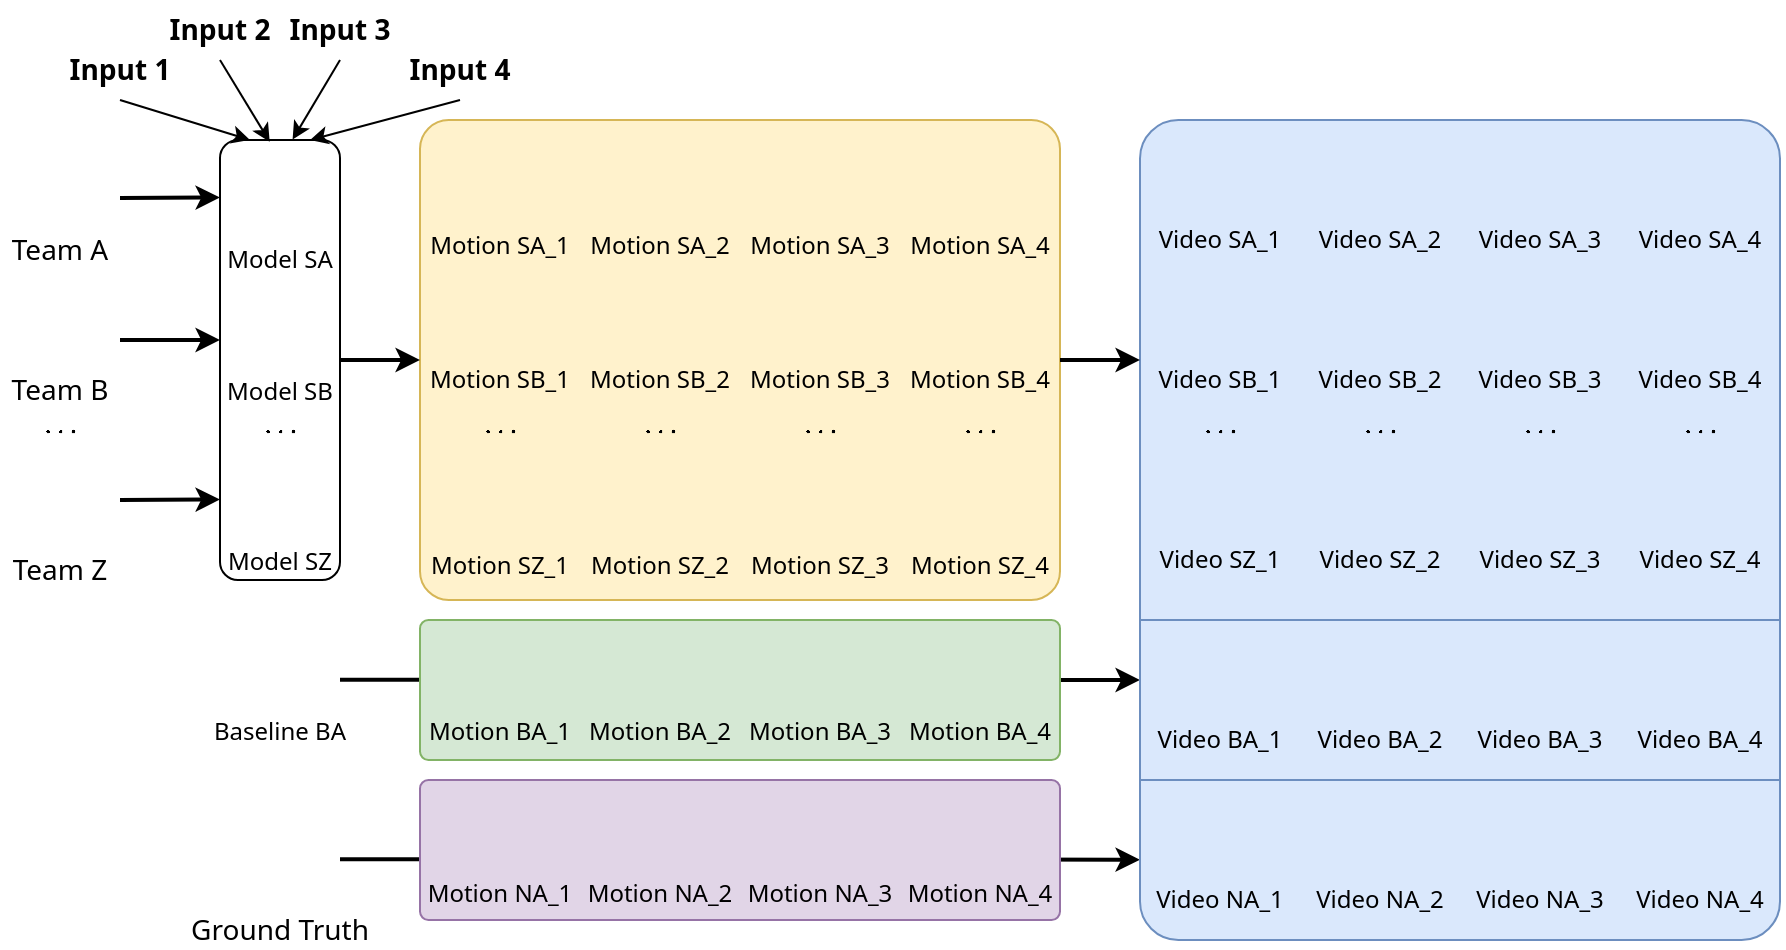 <mxfile version="25.0.2">
  <diagram id="prtHgNgQTEPvFCAcTncT" name="Page-1">
    <mxGraphModel dx="1012" dy="705" grid="1" gridSize="10" guides="1" tooltips="1" connect="1" arrows="1" fold="1" page="1" pageScale="1" pageWidth="827" pageHeight="1169" math="1" shadow="0">
      <root>
        <mxCell id="0" />
        <mxCell id="1" parent="0" />
        <mxCell id="5VzwvR6IlPoUBpg0wjEP-75" value="" style="endArrow=classic;html=1;rounded=0;strokeWidth=2;fontFamily=Segoe UI;entryX=0;entryY=0.902;entryDx=0;entryDy=0;entryPerimeter=0;" parent="1" target="5VzwvR6IlPoUBpg0wjEP-76" edge="1">
          <mxGeometry x="-0.143" width="50" height="50" relative="1" as="geometry">
            <mxPoint x="200" y="519.58" as="sourcePoint" />
            <mxPoint x="590" y="520" as="targetPoint" />
            <mxPoint as="offset" />
          </mxGeometry>
        </mxCell>
        <mxCell id="5VzwvR6IlPoUBpg0wjEP-144" value="" style="rounded=1;whiteSpace=wrap;html=1;arcSize=6;fillColor=#e1d5e7;strokeColor=#9673a6;fontFamily=Segoe UI;" parent="1" vertex="1">
          <mxGeometry x="240" y="480" width="320" height="70" as="geometry" />
        </mxCell>
        <mxCell id="5VzwvR6IlPoUBpg0wjEP-74" value="" style="endArrow=classic;html=1;rounded=0;strokeWidth=2;fontFamily=Segoe UI;entryX=0;entryY=0.683;entryDx=0;entryDy=0;entryPerimeter=0;" parent="1" target="5VzwvR6IlPoUBpg0wjEP-76" edge="1">
          <mxGeometry x="-0.143" width="50" height="50" relative="1" as="geometry">
            <mxPoint x="200" y="429.82" as="sourcePoint" />
            <mxPoint x="580" y="430" as="targetPoint" />
            <mxPoint as="offset" />
          </mxGeometry>
        </mxCell>
        <mxCell id="5VzwvR6IlPoUBpg0wjEP-143" value="" style="rounded=1;whiteSpace=wrap;html=1;arcSize=6;fillColor=#d5e8d4;strokeColor=#82b366;fontFamily=Segoe UI;" parent="1" vertex="1">
          <mxGeometry x="240" y="400" width="320" height="70" as="geometry" />
        </mxCell>
        <mxCell id="5VzwvR6IlPoUBpg0wjEP-76" value="" style="rounded=1;whiteSpace=wrap;html=1;arcSize=6;fillColor=#dae8fc;strokeColor=#6c8ebf;fontFamily=Segoe UI;fontColor=default;labelBackgroundColor=none;" parent="1" vertex="1">
          <mxGeometry x="600" y="150" width="320" height="410" as="geometry" />
        </mxCell>
        <mxCell id="5VzwvR6IlPoUBpg0wjEP-42" value="" style="rounded=1;whiteSpace=wrap;html=1;arcSize=6;fillColor=#fff2cc;strokeColor=#d6b656;fontFamily=Segoe UI;" parent="1" vertex="1">
          <mxGeometry x="240" y="150" width="320" height="240" as="geometry" />
        </mxCell>
        <mxCell id="5VzwvR6IlPoUBpg0wjEP-2" value="Team A" style="shape=image;verticalLabelPosition=bottom;labelBackgroundColor=default;verticalAlign=top;aspect=fixed;imageAspect=0;image=https://s3.amazonaws.com/media-p.slid.es/uploads/2448908/images/11365151/pasted-from-clipboard.png;fontFamily=Segoe UI;fontSize=14;" parent="1" vertex="1">
          <mxGeometry x="40" y="160" width="40" height="40" as="geometry" />
        </mxCell>
        <mxCell id="5VzwvR6IlPoUBpg0wjEP-3" value="Team B" style="shape=image;verticalLabelPosition=bottom;labelBackgroundColor=default;verticalAlign=top;aspect=fixed;imageAspect=0;image=https://s3.amazonaws.com/media-p.slid.es/uploads/2448908/images/11365151/pasted-from-clipboard.png;fontFamily=Segoe UI;fontSize=14;" parent="1" vertex="1">
          <mxGeometry x="40" y="230" width="40" height="40" as="geometry" />
        </mxCell>
        <mxCell id="5VzwvR6IlPoUBpg0wjEP-4" value="Team Z" style="shape=image;verticalLabelPosition=bottom;labelBackgroundColor=default;verticalAlign=top;aspect=fixed;imageAspect=0;image=https://s3.amazonaws.com/media-p.slid.es/uploads/2448908/images/11365151/pasted-from-clipboard.png;fontFamily=Segoe UI;fontSize=14;" parent="1" vertex="1">
          <mxGeometry x="40" y="320" width="40" height="40" as="geometry" />
        </mxCell>
        <mxCell id="5VzwvR6IlPoUBpg0wjEP-5" value="Input 1" style="text;html=1;align=center;verticalAlign=middle;whiteSpace=wrap;rounded=0;fontSize=14;fontFamily=Segoe UI;fontStyle=1" parent="1" vertex="1">
          <mxGeometry x="60" y="110" width="60" height="30" as="geometry" />
        </mxCell>
        <mxCell id="5VzwvR6IlPoUBpg0wjEP-6" value="Input 2" style="text;html=1;align=center;verticalAlign=middle;whiteSpace=wrap;rounded=0;fontSize=14;fontFamily=Segoe UI;fontStyle=1" parent="1" vertex="1">
          <mxGeometry x="110" y="90" width="60" height="30" as="geometry" />
        </mxCell>
        <mxCell id="5VzwvR6IlPoUBpg0wjEP-7" value="Input 3" style="text;html=1;align=center;verticalAlign=middle;whiteSpace=wrap;rounded=0;fontSize=14;fontFamily=Segoe UI;fontStyle=1" parent="1" vertex="1">
          <mxGeometry x="170" y="90" width="60" height="30" as="geometry" />
        </mxCell>
        <mxCell id="5VzwvR6IlPoUBpg0wjEP-9" value="Input 4" style="text;html=1;align=center;verticalAlign=middle;whiteSpace=wrap;rounded=0;fontSize=14;fontFamily=Segoe UI;fontStyle=1" parent="1" vertex="1">
          <mxGeometry x="230" y="110" width="60" height="30" as="geometry" />
        </mxCell>
        <mxCell id="5VzwvR6IlPoUBpg0wjEP-12" value="" style="rounded=1;whiteSpace=wrap;html=1;fontFamily=Segoe UI;" parent="1" vertex="1">
          <mxGeometry x="140" y="160" width="60" height="220" as="geometry" />
        </mxCell>
        <mxCell id="5VzwvR6IlPoUBpg0wjEP-10" value="Model SA" style="shape=image;verticalLabelPosition=bottom;labelBackgroundColor=none;verticalAlign=top;aspect=fixed;imageAspect=0;image=https://s3.amazonaws.com/media-p.slid.es/uploads/2448908/images/11365160/pasted-from-clipboard.png;spacingTop=-8;fontFamily=Segoe UI;" parent="1" vertex="1">
          <mxGeometry x="145" y="164" width="50" height="50" as="geometry" />
        </mxCell>
        <mxCell id="5VzwvR6IlPoUBpg0wjEP-13" value="Model SB" style="shape=image;verticalLabelPosition=bottom;labelBackgroundColor=none;verticalAlign=top;aspect=fixed;imageAspect=0;image=https://s3.amazonaws.com/media-p.slid.es/uploads/2448908/images/11365160/pasted-from-clipboard.png;spacingTop=-8;fontFamily=Segoe UI;" parent="1" vertex="1">
          <mxGeometry x="145" y="230" width="50" height="50" as="geometry" />
        </mxCell>
        <mxCell id="5VzwvR6IlPoUBpg0wjEP-14" value="Model SZ" style="shape=image;verticalLabelPosition=bottom;labelBackgroundColor=none;verticalAlign=top;aspect=fixed;imageAspect=0;image=https://s3.amazonaws.com/media-p.slid.es/uploads/2448908/images/11365160/pasted-from-clipboard.png;fontColor=default;spacingTop=-8;fontFamily=Segoe UI;fontSize=12;" parent="1" vertex="1">
          <mxGeometry x="145" y="315" width="50" height="50" as="geometry" />
        </mxCell>
        <mxCell id="5VzwvR6IlPoUBpg0wjEP-15" value="" style="endArrow=classic;html=1;rounded=0;entryX=0.25;entryY=0;entryDx=0;entryDy=0;exitX=0.5;exitY=1;exitDx=0;exitDy=0;fontFamily=Segoe UI;" parent="1" source="5VzwvR6IlPoUBpg0wjEP-5" target="5VzwvR6IlPoUBpg0wjEP-12" edge="1">
          <mxGeometry width="50" height="50" relative="1" as="geometry">
            <mxPoint x="110" y="130" as="sourcePoint" />
            <mxPoint x="170" y="159" as="targetPoint" />
          </mxGeometry>
        </mxCell>
        <mxCell id="5VzwvR6IlPoUBpg0wjEP-16" value="" style="endArrow=classic;html=1;rounded=0;exitX=0.5;exitY=1;exitDx=0;exitDy=0;entryX=0.414;entryY=0.004;entryDx=0;entryDy=0;entryPerimeter=0;fontFamily=Segoe UI;" parent="1" source="5VzwvR6IlPoUBpg0wjEP-6" target="5VzwvR6IlPoUBpg0wjEP-12" edge="1">
          <mxGeometry width="50" height="50" relative="1" as="geometry">
            <mxPoint x="120" y="140" as="sourcePoint" />
            <mxPoint x="170" y="160" as="targetPoint" />
          </mxGeometry>
        </mxCell>
        <mxCell id="5VzwvR6IlPoUBpg0wjEP-17" value="" style="endArrow=classic;html=1;rounded=0;entryX=0.605;entryY=-0.001;entryDx=0;entryDy=0;exitX=0.5;exitY=1;exitDx=0;exitDy=0;entryPerimeter=0;fontFamily=Segoe UI;" parent="1" source="5VzwvR6IlPoUBpg0wjEP-7" target="5VzwvR6IlPoUBpg0wjEP-12" edge="1">
          <mxGeometry width="50" height="50" relative="1" as="geometry">
            <mxPoint x="180" y="140" as="sourcePoint" />
            <mxPoint x="180" y="170" as="targetPoint" />
          </mxGeometry>
        </mxCell>
        <mxCell id="5VzwvR6IlPoUBpg0wjEP-18" value="" style="endArrow=classic;html=1;rounded=0;entryX=0.75;entryY=0;entryDx=0;entryDy=0;exitX=0.5;exitY=1;exitDx=0;exitDy=0;fontFamily=Segoe UI;" parent="1" source="5VzwvR6IlPoUBpg0wjEP-9" target="5VzwvR6IlPoUBpg0wjEP-12" edge="1">
          <mxGeometry width="50" height="50" relative="1" as="geometry">
            <mxPoint x="240" y="140" as="sourcePoint" />
            <mxPoint x="180" y="170" as="targetPoint" />
          </mxGeometry>
        </mxCell>
        <mxCell id="5VzwvR6IlPoUBpg0wjEP-24" value="Motion SA_1" style="shape=image;verticalLabelPosition=bottom;labelBackgroundColor=none;verticalAlign=top;aspect=fixed;imageAspect=0;image=https://www.file-extension.info/images/resource/formats/npy.png;fontFamily=Segoe UI;spacingTop=-4;fontSize=12;" parent="1" vertex="1">
          <mxGeometry x="260" y="163" width="40" height="40" as="geometry" />
        </mxCell>
        <mxCell id="5VzwvR6IlPoUBpg0wjEP-26" value="" style="endArrow=classic;html=1;rounded=0;strokeWidth=2;entryX=0;entryY=0.5;entryDx=0;entryDy=0;fontFamily=Segoe UI;" parent="1" edge="1">
          <mxGeometry x="-0.143" width="50" height="50" relative="1" as="geometry">
            <mxPoint x="90" y="260" as="sourcePoint" />
            <mxPoint x="140" y="260" as="targetPoint" />
            <mxPoint as="offset" />
          </mxGeometry>
        </mxCell>
        <mxCell id="5VzwvR6IlPoUBpg0wjEP-27" value="" style="endArrow=classic;html=1;rounded=0;strokeWidth=2;spacingLeft=-10;exitX=1;exitY=0.5;exitDx=0;exitDy=0;entryX=0;entryY=0.5;entryDx=0;entryDy=0;fontFamily=Segoe UI;fontSize=14;fontStyle=1" parent="1" source="5VzwvR6IlPoUBpg0wjEP-12" target="5VzwvR6IlPoUBpg0wjEP-42" edge="1">
          <mxGeometry y="10" width="50" height="50" relative="1" as="geometry">
            <mxPoint x="250" y="269.58" as="sourcePoint" />
            <mxPoint x="250" y="270" as="targetPoint" />
            <mxPoint as="offset" />
          </mxGeometry>
        </mxCell>
        <mxCell id="5VzwvR6IlPoUBpg0wjEP-28" value="" style="endArrow=classic;html=1;rounded=0;strokeWidth=2;entryX=0;entryY=0.5;entryDx=0;entryDy=0;fontFamily=Segoe UI;" parent="1" edge="1">
          <mxGeometry x="-0.143" width="50" height="50" relative="1" as="geometry">
            <mxPoint x="90" y="189" as="sourcePoint" />
            <mxPoint x="140" y="188.76" as="targetPoint" />
            <mxPoint as="offset" />
          </mxGeometry>
        </mxCell>
        <mxCell id="5VzwvR6IlPoUBpg0wjEP-29" value="" style="endArrow=classic;html=1;rounded=0;strokeWidth=2;entryX=0;entryY=0.5;entryDx=0;entryDy=0;fontFamily=Segoe UI;" parent="1" edge="1">
          <mxGeometry x="-0.143" width="50" height="50" relative="1" as="geometry">
            <mxPoint x="90" y="340" as="sourcePoint" />
            <mxPoint x="140" y="339.76" as="targetPoint" />
            <mxPoint as="offset" />
          </mxGeometry>
        </mxCell>
        <mxCell id="5VzwvR6IlPoUBpg0wjEP-30" value="Motion SA_2" style="shape=image;verticalLabelPosition=bottom;labelBackgroundColor=none;verticalAlign=top;aspect=fixed;imageAspect=0;image=https://www.file-extension.info/images/resource/formats/npy.png;fontFamily=Segoe UI;spacingTop=-4;fontSize=12;" parent="1" vertex="1">
          <mxGeometry x="340" y="163" width="40" height="40" as="geometry" />
        </mxCell>
        <mxCell id="5VzwvR6IlPoUBpg0wjEP-32" value="Motion SA_3" style="shape=image;verticalLabelPosition=bottom;labelBackgroundColor=none;verticalAlign=top;aspect=fixed;imageAspect=0;image=https://www.file-extension.info/images/resource/formats/npy.png;fontFamily=Segoe UI;spacingTop=-4;fontSize=12;" parent="1" vertex="1">
          <mxGeometry x="420" y="163" width="40" height="40" as="geometry" />
        </mxCell>
        <mxCell id="5VzwvR6IlPoUBpg0wjEP-33" value="Motion SA_4" style="shape=image;verticalLabelPosition=bottom;labelBackgroundColor=none;verticalAlign=top;aspect=fixed;imageAspect=0;image=https://www.file-extension.info/images/resource/formats/npy.png;fontFamily=Segoe UI;spacingTop=-4;fontSize=12;" parent="1" vertex="1">
          <mxGeometry x="500" y="163" width="40" height="40" as="geometry" />
        </mxCell>
        <mxCell id="5VzwvR6IlPoUBpg0wjEP-34" value="Motion SB_1" style="shape=image;verticalLabelPosition=bottom;labelBackgroundColor=none;verticalAlign=top;aspect=fixed;imageAspect=0;image=https://www.file-extension.info/images/resource/formats/npy.png;fontFamily=Segoe UI;spacingTop=-4;fontSize=12;" parent="1" vertex="1">
          <mxGeometry x="260" y="230" width="40" height="40" as="geometry" />
        </mxCell>
        <mxCell id="5VzwvR6IlPoUBpg0wjEP-35" value="Motion SB_2" style="shape=image;verticalLabelPosition=bottom;labelBackgroundColor=none;verticalAlign=top;aspect=fixed;imageAspect=0;image=https://www.file-extension.info/images/resource/formats/npy.png;fontFamily=Segoe UI;spacingTop=-4;fontSize=12;" parent="1" vertex="1">
          <mxGeometry x="340" y="230" width="40" height="40" as="geometry" />
        </mxCell>
        <mxCell id="5VzwvR6IlPoUBpg0wjEP-36" value="Motion SB_3" style="shape=image;verticalLabelPosition=bottom;labelBackgroundColor=none;verticalAlign=top;aspect=fixed;imageAspect=0;image=https://www.file-extension.info/images/resource/formats/npy.png;fontFamily=Segoe UI;spacingTop=-4;fontSize=12;" parent="1" vertex="1">
          <mxGeometry x="420" y="230" width="40" height="40" as="geometry" />
        </mxCell>
        <mxCell id="5VzwvR6IlPoUBpg0wjEP-37" value="Motion SB_4" style="shape=image;verticalLabelPosition=bottom;labelBackgroundColor=none;verticalAlign=top;aspect=fixed;imageAspect=0;image=https://www.file-extension.info/images/resource/formats/npy.png;fontFamily=Segoe UI;spacingTop=-4;fontSize=12;" parent="1" vertex="1">
          <mxGeometry x="500" y="230" width="40" height="40" as="geometry" />
        </mxCell>
        <mxCell id="5VzwvR6IlPoUBpg0wjEP-38" value="Motion SZ_1" style="shape=image;verticalLabelPosition=bottom;labelBackgroundColor=none;verticalAlign=top;aspect=fixed;imageAspect=0;image=https://www.file-extension.info/images/resource/formats/npy.png;fontFamily=Segoe UI;spacingTop=-4;fontSize=12;" parent="1" vertex="1">
          <mxGeometry x="260" y="323" width="40" height="40" as="geometry" />
        </mxCell>
        <mxCell id="5VzwvR6IlPoUBpg0wjEP-39" value="Motion SZ_2" style="shape=image;verticalLabelPosition=bottom;labelBackgroundColor=none;verticalAlign=top;aspect=fixed;imageAspect=0;image=https://www.file-extension.info/images/resource/formats/npy.png;fontFamily=Segoe UI;spacingTop=-4;fontSize=12;" parent="1" vertex="1">
          <mxGeometry x="340" y="323" width="40" height="40" as="geometry" />
        </mxCell>
        <mxCell id="5VzwvR6IlPoUBpg0wjEP-40" value="Motion SZ_3" style="shape=image;verticalLabelPosition=bottom;labelBackgroundColor=none;verticalAlign=top;aspect=fixed;imageAspect=0;image=https://www.file-extension.info/images/resource/formats/npy.png;fontFamily=Segoe UI;spacingTop=-4;fontSize=12;" parent="1" vertex="1">
          <mxGeometry x="420" y="323" width="40" height="40" as="geometry" />
        </mxCell>
        <mxCell id="5VzwvR6IlPoUBpg0wjEP-41" value="Motion SZ_4" style="shape=image;verticalLabelPosition=bottom;labelBackgroundColor=none;verticalAlign=top;aspect=fixed;imageAspect=0;image=https://www.file-extension.info/images/resource/formats/npy.png;fontFamily=Segoe UI;spacingTop=-4;fontSize=12;" parent="1" vertex="1">
          <mxGeometry x="500" y="323" width="40" height="40" as="geometry" />
        </mxCell>
        <mxCell id="5VzwvR6IlPoUBpg0wjEP-65" value="Ground Truth" style="shape=image;verticalLabelPosition=bottom;labelBackgroundColor=default;verticalAlign=top;aspect=fixed;imageAspect=0;image=https://cdn-icons-png.flaticon.com/512/10468/10468958.png;fontFamily=Segoe UI;fontSize=14;" parent="1" vertex="1">
          <mxGeometry x="150" y="500" width="40" height="40" as="geometry" />
        </mxCell>
        <mxCell id="5VzwvR6IlPoUBpg0wjEP-67" value="Baseline BA" style="shape=image;verticalLabelPosition=bottom;labelBackgroundColor=none;verticalAlign=top;aspect=fixed;imageAspect=0;image=https://s3.amazonaws.com/media-p.slid.es/uploads/2448908/images/11365160/pasted-from-clipboard.png;fontColor=default;spacingTop=-8;fontFamily=Segoe UI;fontSize=12;" parent="1" vertex="1">
          <mxGeometry x="145" y="400" width="50" height="50" as="geometry" />
        </mxCell>
        <mxCell id="5VzwvR6IlPoUBpg0wjEP-79" value="" style="endArrow=none;html=1;rounded=0;entryX=1.004;entryY=0.579;entryDx=0;entryDy=0;entryPerimeter=0;fillColor=#dae8fc;strokeColor=#6c8ebf;" parent="1" edge="1">
          <mxGeometry width="50" height="50" relative="1" as="geometry">
            <mxPoint x="600" y="480" as="sourcePoint" />
            <mxPoint x="920.32" y="480" as="targetPoint" />
          </mxGeometry>
        </mxCell>
        <mxCell id="5VzwvR6IlPoUBpg0wjEP-81" value="$$\cdots$$" style="text;html=1;align=center;verticalAlign=middle;whiteSpace=wrap;rounded=0;" parent="1" vertex="1">
          <mxGeometry x="140" y="290" width="60" height="30" as="geometry" />
        </mxCell>
        <mxCell id="5VzwvR6IlPoUBpg0wjEP-82" value="$$\cdots$$" style="text;html=1;align=center;verticalAlign=middle;whiteSpace=wrap;rounded=0;" parent="1" vertex="1">
          <mxGeometry x="40" y="290" width="40" height="30" as="geometry" />
        </mxCell>
        <mxCell id="5VzwvR6IlPoUBpg0wjEP-84" value="$$\cdots$$" style="text;html=1;align=center;verticalAlign=middle;whiteSpace=wrap;rounded=0;" parent="1" vertex="1">
          <mxGeometry x="250" y="290" width="60" height="30" as="geometry" />
        </mxCell>
        <mxCell id="5VzwvR6IlPoUBpg0wjEP-85" value="$$\cdots$$" style="text;html=1;align=center;verticalAlign=middle;whiteSpace=wrap;rounded=0;" parent="1" vertex="1">
          <mxGeometry x="330" y="290" width="60" height="30" as="geometry" />
        </mxCell>
        <mxCell id="5VzwvR6IlPoUBpg0wjEP-86" value="$$\cdots$$" style="text;html=1;align=center;verticalAlign=middle;whiteSpace=wrap;rounded=0;" parent="1" vertex="1">
          <mxGeometry x="410" y="290" width="60" height="30" as="geometry" />
        </mxCell>
        <mxCell id="5VzwvR6IlPoUBpg0wjEP-87" value="$$\cdots$$" style="text;html=1;align=center;verticalAlign=middle;whiteSpace=wrap;rounded=0;" parent="1" vertex="1">
          <mxGeometry x="490" y="290" width="60" height="30" as="geometry" />
        </mxCell>
        <mxCell id="5VzwvR6IlPoUBpg0wjEP-89" value="$$\cdots$$" style="text;html=1;align=center;verticalAlign=middle;whiteSpace=wrap;rounded=0;" parent="1" vertex="1">
          <mxGeometry x="610" y="290" width="60" height="30" as="geometry" />
        </mxCell>
        <mxCell id="5VzwvR6IlPoUBpg0wjEP-90" value="$$\cdots$$" style="text;html=1;align=center;verticalAlign=middle;whiteSpace=wrap;rounded=0;" parent="1" vertex="1">
          <mxGeometry x="690" y="290" width="60" height="30" as="geometry" />
        </mxCell>
        <mxCell id="5VzwvR6IlPoUBpg0wjEP-91" value="$$\cdots$$" style="text;html=1;align=center;verticalAlign=middle;whiteSpace=wrap;rounded=0;" parent="1" vertex="1">
          <mxGeometry x="770" y="290" width="60" height="30" as="geometry" />
        </mxCell>
        <mxCell id="5VzwvR6IlPoUBpg0wjEP-92" value="$$\cdots$$" style="text;html=1;align=center;verticalAlign=middle;whiteSpace=wrap;rounded=0;" parent="1" vertex="1">
          <mxGeometry x="850" y="290" width="60" height="30" as="geometry" />
        </mxCell>
        <mxCell id="5VzwvR6IlPoUBpg0wjEP-97" value="" style="endArrow=classic;html=1;rounded=0;strokeWidth=2;spacingLeft=-10;exitX=1;exitY=0.5;exitDx=0;exitDy=0;fontFamily=Segoe UI;fontSize=16;fontStyle=1;labelBackgroundColor=none;" parent="1" source="5VzwvR6IlPoUBpg0wjEP-42" edge="1">
          <mxGeometry y="20" width="50" height="50" relative="1" as="geometry">
            <mxPoint x="579" y="270" as="sourcePoint" />
            <mxPoint x="600" y="270" as="targetPoint" />
            <mxPoint as="offset" />
          </mxGeometry>
        </mxCell>
        <mxCell id="5VzwvR6IlPoUBpg0wjEP-98" value="Video SA_1" style="shape=image;verticalLabelPosition=bottom;labelBackgroundColor=none;verticalAlign=top;aspect=fixed;imageAspect=0;image=https://icons.veryicon.com/png/o/miscellaneous/icon-library-of-grey-sun-1/video-129.png;clipPath=inset(12% 13.33% 14.67% 13.33%);spacingTop=-4;fontFamily=Segoe UI;" parent="1" vertex="1">
          <mxGeometry x="620" y="160" width="40" height="40" as="geometry" />
        </mxCell>
        <mxCell id="5VzwvR6IlPoUBpg0wjEP-99" value="Video SA_2" style="shape=image;verticalLabelPosition=bottom;labelBackgroundColor=none;verticalAlign=top;aspect=fixed;imageAspect=0;image=https://icons.veryicon.com/png/o/miscellaneous/icon-library-of-grey-sun-1/video-129.png;clipPath=inset(12% 13.33% 14.67% 13.33%);spacingTop=-4;fontFamily=Segoe UI;" parent="1" vertex="1">
          <mxGeometry x="700" y="160" width="40" height="40" as="geometry" />
        </mxCell>
        <mxCell id="5VzwvR6IlPoUBpg0wjEP-100" value="Video SA_3" style="shape=image;verticalLabelPosition=bottom;labelBackgroundColor=none;verticalAlign=top;aspect=fixed;imageAspect=0;image=https://icons.veryicon.com/png/o/miscellaneous/icon-library-of-grey-sun-1/video-129.png;clipPath=inset(12% 13.33% 14.67% 13.33%);spacingTop=-4;fontFamily=Segoe UI;" parent="1" vertex="1">
          <mxGeometry x="780" y="160" width="40" height="40" as="geometry" />
        </mxCell>
        <mxCell id="5VzwvR6IlPoUBpg0wjEP-101" value="Video SA_4" style="shape=image;verticalLabelPosition=bottom;labelBackgroundColor=none;verticalAlign=top;aspect=fixed;imageAspect=0;image=https://icons.veryicon.com/png/o/miscellaneous/icon-library-of-grey-sun-1/video-129.png;clipPath=inset(12% 13.33% 14.67% 13.33%);spacingTop=-4;fontFamily=Segoe UI;" parent="1" vertex="1">
          <mxGeometry x="860" y="160" width="40" height="40" as="geometry" />
        </mxCell>
        <mxCell id="5VzwvR6IlPoUBpg0wjEP-103" value="Video SB_1" style="shape=image;verticalLabelPosition=bottom;labelBackgroundColor=none;verticalAlign=top;aspect=fixed;imageAspect=0;image=https://icons.veryicon.com/png/o/miscellaneous/icon-library-of-grey-sun-1/video-129.png;clipPath=inset(12% 13.33% 14.67% 13.33%);spacingTop=-4;fontFamily=Segoe UI;" parent="1" vertex="1">
          <mxGeometry x="620" y="230" width="40" height="40" as="geometry" />
        </mxCell>
        <mxCell id="5VzwvR6IlPoUBpg0wjEP-104" value="Video SB_2" style="shape=image;verticalLabelPosition=bottom;labelBackgroundColor=none;verticalAlign=top;aspect=fixed;imageAspect=0;image=https://icons.veryicon.com/png/o/miscellaneous/icon-library-of-grey-sun-1/video-129.png;clipPath=inset(12% 13.33% 14.67% 13.33%);spacingTop=-4;fontFamily=Segoe UI;" parent="1" vertex="1">
          <mxGeometry x="700" y="230" width="40" height="40" as="geometry" />
        </mxCell>
        <mxCell id="5VzwvR6IlPoUBpg0wjEP-105" value="Video SB_3" style="shape=image;verticalLabelPosition=bottom;labelBackgroundColor=none;verticalAlign=top;aspect=fixed;imageAspect=0;image=https://icons.veryicon.com/png/o/miscellaneous/icon-library-of-grey-sun-1/video-129.png;clipPath=inset(12% 13.33% 14.67% 13.33%);spacingTop=-4;fontFamily=Segoe UI;" parent="1" vertex="1">
          <mxGeometry x="780" y="230" width="40" height="40" as="geometry" />
        </mxCell>
        <mxCell id="5VzwvR6IlPoUBpg0wjEP-106" value="Video SB_4" style="shape=image;verticalLabelPosition=bottom;labelBackgroundColor=none;verticalAlign=top;aspect=fixed;imageAspect=0;image=https://icons.veryicon.com/png/o/miscellaneous/icon-library-of-grey-sun-1/video-129.png;clipPath=inset(12% 13.33% 14.67% 13.33%);spacingTop=-4;fontFamily=Segoe UI;" parent="1" vertex="1">
          <mxGeometry x="860" y="230" width="40" height="40" as="geometry" />
        </mxCell>
        <mxCell id="5VzwvR6IlPoUBpg0wjEP-107" value="Video SZ_1" style="shape=image;verticalLabelPosition=bottom;labelBackgroundColor=none;verticalAlign=top;aspect=fixed;imageAspect=0;image=https://icons.veryicon.com/png/o/miscellaneous/icon-library-of-grey-sun-1/video-129.png;clipPath=inset(12% 13.33% 14.67% 13.33%);spacingTop=-4;fontFamily=Segoe UI;" parent="1" vertex="1">
          <mxGeometry x="620" y="320" width="40" height="40" as="geometry" />
        </mxCell>
        <mxCell id="5VzwvR6IlPoUBpg0wjEP-108" value="Video SZ_2" style="shape=image;verticalLabelPosition=bottom;labelBackgroundColor=none;verticalAlign=top;aspect=fixed;imageAspect=0;image=https://icons.veryicon.com/png/o/miscellaneous/icon-library-of-grey-sun-1/video-129.png;clipPath=inset(12% 13.33% 14.67% 13.33%);spacingTop=-4;fontFamily=Segoe UI;" parent="1" vertex="1">
          <mxGeometry x="700" y="320" width="40" height="40" as="geometry" />
        </mxCell>
        <mxCell id="5VzwvR6IlPoUBpg0wjEP-109" value="Video SZ_3" style="shape=image;verticalLabelPosition=bottom;labelBackgroundColor=none;verticalAlign=top;aspect=fixed;imageAspect=0;image=https://icons.veryicon.com/png/o/miscellaneous/icon-library-of-grey-sun-1/video-129.png;clipPath=inset(12% 13.33% 14.67% 13.33%);spacingTop=-4;fontFamily=Segoe UI;" parent="1" vertex="1">
          <mxGeometry x="780" y="320" width="40" height="40" as="geometry" />
        </mxCell>
        <mxCell id="5VzwvR6IlPoUBpg0wjEP-110" value="Video SZ_4" style="shape=image;verticalLabelPosition=bottom;labelBackgroundColor=none;verticalAlign=top;aspect=fixed;imageAspect=0;image=https://icons.veryicon.com/png/o/miscellaneous/icon-library-of-grey-sun-1/video-129.png;clipPath=inset(12% 13.33% 14.67% 13.33%);spacingTop=-4;fontFamily=Segoe UI;" parent="1" vertex="1">
          <mxGeometry x="860" y="320" width="40" height="40" as="geometry" />
        </mxCell>
        <mxCell id="5VzwvR6IlPoUBpg0wjEP-112" value="Video BA_1" style="shape=image;verticalLabelPosition=bottom;labelBackgroundColor=none;verticalAlign=top;aspect=fixed;imageAspect=0;image=https://icons.veryicon.com/png/o/miscellaneous/icon-library-of-grey-sun-1/video-129.png;clipPath=inset(12% 13.33% 14.67% 13.33%);spacingTop=-4;fontFamily=Segoe UI;" parent="1" vertex="1">
          <mxGeometry x="620" y="410" width="40" height="40" as="geometry" />
        </mxCell>
        <mxCell id="5VzwvR6IlPoUBpg0wjEP-113" value="Video BA_2" style="shape=image;verticalLabelPosition=bottom;labelBackgroundColor=none;verticalAlign=top;aspect=fixed;imageAspect=0;image=https://icons.veryicon.com/png/o/miscellaneous/icon-library-of-grey-sun-1/video-129.png;clipPath=inset(12% 13.33% 14.67% 13.33%);spacingTop=-4;fontFamily=Segoe UI;" parent="1" vertex="1">
          <mxGeometry x="700" y="410" width="40" height="40" as="geometry" />
        </mxCell>
        <mxCell id="5VzwvR6IlPoUBpg0wjEP-114" value="Video BA_3" style="shape=image;verticalLabelPosition=bottom;labelBackgroundColor=none;verticalAlign=top;aspect=fixed;imageAspect=0;image=https://icons.veryicon.com/png/o/miscellaneous/icon-library-of-grey-sun-1/video-129.png;clipPath=inset(12% 13.33% 14.67% 13.33%);spacingTop=-4;fontFamily=Segoe UI;" parent="1" vertex="1">
          <mxGeometry x="780" y="410" width="40" height="40" as="geometry" />
        </mxCell>
        <mxCell id="5VzwvR6IlPoUBpg0wjEP-115" value="Video BA_4" style="shape=image;verticalLabelPosition=bottom;labelBackgroundColor=none;verticalAlign=top;aspect=fixed;imageAspect=0;image=https://icons.veryicon.com/png/o/miscellaneous/icon-library-of-grey-sun-1/video-129.png;clipPath=inset(12% 13.33% 14.67% 13.33%);spacingTop=-4;fontFamily=Segoe UI;" parent="1" vertex="1">
          <mxGeometry x="860" y="410" width="40" height="40" as="geometry" />
        </mxCell>
        <mxCell id="5VzwvR6IlPoUBpg0wjEP-116" value="" style="endArrow=none;html=1;rounded=0;fillColor=#dae8fc;strokeColor=#6c8ebf;" parent="1" edge="1">
          <mxGeometry width="50" height="50" relative="1" as="geometry">
            <mxPoint x="600" y="400" as="sourcePoint" />
            <mxPoint x="920" y="400" as="targetPoint" />
          </mxGeometry>
        </mxCell>
        <mxCell id="5VzwvR6IlPoUBpg0wjEP-130" value="Video NA_1" style="shape=image;verticalLabelPosition=bottom;labelBackgroundColor=none;verticalAlign=top;aspect=fixed;imageAspect=0;image=https://icons.veryicon.com/png/o/miscellaneous/icon-library-of-grey-sun-1/video-129.png;clipPath=inset(12% 13.33% 14.67% 13.33%);spacingTop=-4;fontFamily=Segoe UI;" parent="1" vertex="1">
          <mxGeometry x="620" y="490" width="40" height="40" as="geometry" />
        </mxCell>
        <mxCell id="5VzwvR6IlPoUBpg0wjEP-131" value="Video NA_2" style="shape=image;verticalLabelPosition=bottom;labelBackgroundColor=none;verticalAlign=top;aspect=fixed;imageAspect=0;image=https://icons.veryicon.com/png/o/miscellaneous/icon-library-of-grey-sun-1/video-129.png;clipPath=inset(12% 13.33% 14.67% 13.33%);spacingTop=-4;fontFamily=Segoe UI;" parent="1" vertex="1">
          <mxGeometry x="700" y="490" width="40" height="40" as="geometry" />
        </mxCell>
        <mxCell id="5VzwvR6IlPoUBpg0wjEP-132" value="Video NA_3" style="shape=image;verticalLabelPosition=bottom;labelBackgroundColor=none;verticalAlign=top;aspect=fixed;imageAspect=0;image=https://icons.veryicon.com/png/o/miscellaneous/icon-library-of-grey-sun-1/video-129.png;clipPath=inset(12% 13.33% 14.67% 13.33%);spacingTop=-4;fontFamily=Segoe UI;" parent="1" vertex="1">
          <mxGeometry x="780" y="490" width="40" height="40" as="geometry" />
        </mxCell>
        <mxCell id="5VzwvR6IlPoUBpg0wjEP-133" value="Video NA_4" style="shape=image;verticalLabelPosition=bottom;labelBackgroundColor=none;verticalAlign=top;aspect=fixed;imageAspect=0;image=https://icons.veryicon.com/png/o/miscellaneous/icon-library-of-grey-sun-1/video-129.png;clipPath=inset(12% 13.33% 14.67% 13.33%);spacingTop=-4;fontFamily=Segoe UI;" parent="1" vertex="1">
          <mxGeometry x="860" y="490" width="40" height="40" as="geometry" />
        </mxCell>
        <mxCell id="5VzwvR6IlPoUBpg0wjEP-135" value="Motion BA_1" style="shape=image;verticalLabelPosition=bottom;labelBackgroundColor=none;verticalAlign=top;aspect=fixed;imageAspect=0;image=https://www.file-extension.info/images/resource/formats/npy.png;fontFamily=Segoe UI;spacingTop=-4;fontSize=12;" parent="1" vertex="1">
          <mxGeometry x="260" y="406" width="40" height="40" as="geometry" />
        </mxCell>
        <mxCell id="5VzwvR6IlPoUBpg0wjEP-136" value="Motion BA_2" style="shape=image;verticalLabelPosition=bottom;labelBackgroundColor=none;verticalAlign=top;aspect=fixed;imageAspect=0;image=https://www.file-extension.info/images/resource/formats/npy.png;fontFamily=Segoe UI;spacingTop=-4;fontSize=12;" parent="1" vertex="1">
          <mxGeometry x="340" y="406" width="40" height="40" as="geometry" />
        </mxCell>
        <mxCell id="5VzwvR6IlPoUBpg0wjEP-137" value="Motion BA_3" style="shape=image;verticalLabelPosition=bottom;labelBackgroundColor=none;verticalAlign=top;aspect=fixed;imageAspect=0;image=https://www.file-extension.info/images/resource/formats/npy.png;fontFamily=Segoe UI;spacingTop=-4;fontSize=12;" parent="1" vertex="1">
          <mxGeometry x="420" y="406" width="40" height="40" as="geometry" />
        </mxCell>
        <mxCell id="5VzwvR6IlPoUBpg0wjEP-138" value="Motion BA_4" style="shape=image;verticalLabelPosition=bottom;labelBackgroundColor=none;verticalAlign=top;aspect=fixed;imageAspect=0;image=https://www.file-extension.info/images/resource/formats/npy.png;fontFamily=Segoe UI;spacingTop=-4;fontSize=12;" parent="1" vertex="1">
          <mxGeometry x="500" y="406" width="40" height="40" as="geometry" />
        </mxCell>
        <mxCell id="5VzwvR6IlPoUBpg0wjEP-139" value="Motion NA_1" style="shape=image;verticalLabelPosition=bottom;labelBackgroundColor=none;verticalAlign=top;aspect=fixed;imageAspect=0;image=https://www.file-extension.info/images/resource/formats/npy.png;fontFamily=Segoe UI;spacingTop=-4;fontSize=12;" parent="1" vertex="1">
          <mxGeometry x="260" y="487" width="40" height="40" as="geometry" />
        </mxCell>
        <mxCell id="5VzwvR6IlPoUBpg0wjEP-140" value="Motion NA_2" style="shape=image;verticalLabelPosition=bottom;labelBackgroundColor=none;verticalAlign=top;aspect=fixed;imageAspect=0;image=https://www.file-extension.info/images/resource/formats/npy.png;fontFamily=Segoe UI;spacingTop=-4;fontSize=12;" parent="1" vertex="1">
          <mxGeometry x="340" y="487" width="40" height="40" as="geometry" />
        </mxCell>
        <mxCell id="5VzwvR6IlPoUBpg0wjEP-141" value="Motion NA_3" style="shape=image;verticalLabelPosition=bottom;labelBackgroundColor=none;verticalAlign=top;aspect=fixed;imageAspect=0;image=https://www.file-extension.info/images/resource/formats/npy.png;fontFamily=Segoe UI;spacingTop=-4;fontSize=12;" parent="1" vertex="1">
          <mxGeometry x="420" y="487" width="40" height="40" as="geometry" />
        </mxCell>
        <mxCell id="5VzwvR6IlPoUBpg0wjEP-142" value="Motion NA_4" style="shape=image;verticalLabelPosition=bottom;labelBackgroundColor=none;verticalAlign=top;aspect=fixed;imageAspect=0;image=https://www.file-extension.info/images/resource/formats/npy.png;fontFamily=Segoe UI;spacingTop=-4;fontSize=12;" parent="1" vertex="1">
          <mxGeometry x="500" y="487" width="40" height="40" as="geometry" />
        </mxCell>
      </root>
    </mxGraphModel>
  </diagram>
</mxfile>
